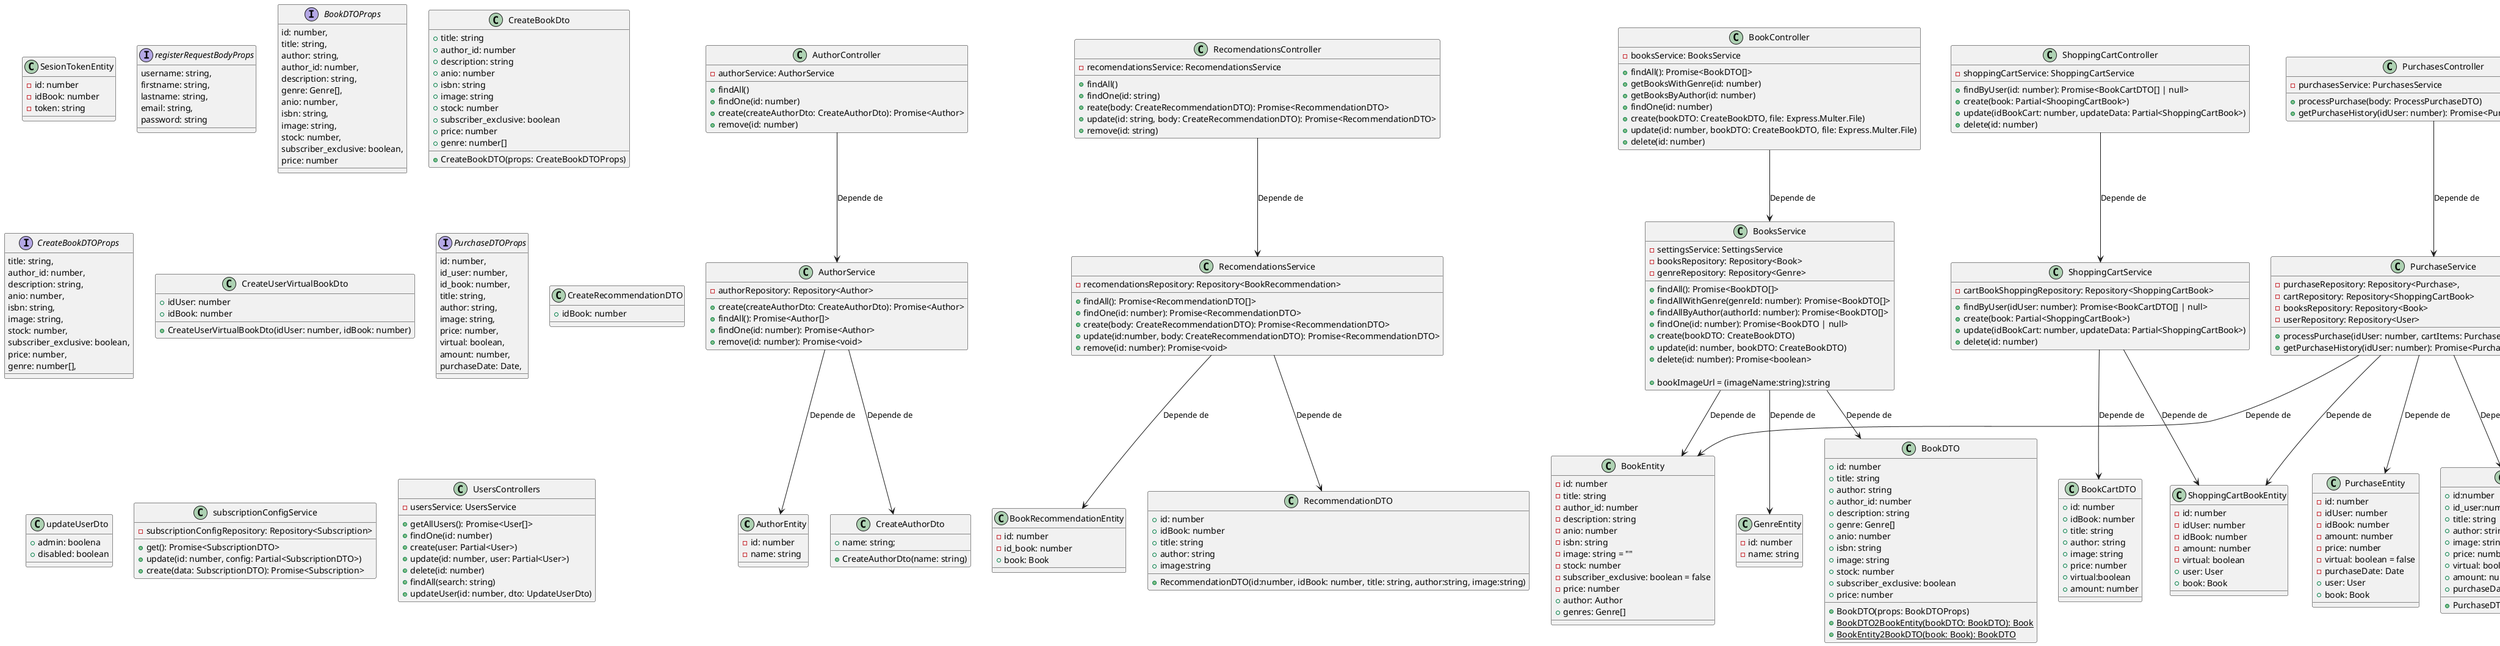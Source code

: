 @startuml Alejandria

'========================
'Entidades
'========================
    class AuthorEntity{
        - id: number
        - name: string
    }

    class BookRecommendationEntity {
        - id: number
        - id_book: number
        + book: Book
    }

    class BookEntity {
        - id: number
        - title: string
        - author_id: number
        - description: string
        - anio: number
        - isbn: string
        - image: string = ""
        - stock: number
        - subscriber_exclusive: boolean = false
        - price: number
        + author: Author
        + genres: Genre[]
    }

    class CarouselEntity  {
        - id: number
        - idBook: number
        - image: string = ""
    }

    class  GenreEntity {
        - id: number
        - name: string
    }

    class PurchaseEntity {
        - id: number
        - idUser: number
        - idBook: number
        - amount: number
        - price: number
        - virtual: boolean = false
        - purchaseDate: Date
        + user: User
        + book: Book
    }

    class ReviewEntity {
        - id: number
        - id_user: number
        - id_book: number
        - rating: number
        - comment: string
        - reviewDate: Date
        + user: User
    }

    class SesionTokenEntity {
        - id: number
        - idBook: number
        - token: string
    }

    class ShoppingCartBookEntity {
        - id: number
        - idUser: number
        - idBook: number
        - amount: number
        - virtual: boolean
        + user: User
        + book: Book
    }

    class UserSubscriptionEntity {
        - id: number
        + user: User
        - startDate: Date
        - endDate: Date
        - ongoing: boolean
        - subscription: Subscription
    }

    class SubscriptionEntity {
        - id: number
        - price: number
        + userSubscriptions: UserSubscription[]
    }

    class UserVirtualBooksEntity {
        - id: number
        - id_user: number
        - id_book: number
        + book: Book
    }

    class UserEntity {
        - id: number
        - firstname: string
        - lastname: string
        - username: string
        - email: string
        - password: string
        - tel: string
        - admin: boolean
        - disabled: boolean
        - registrationDate: Date
        + userSubscriptions: UserSubscription[]
    }

    class VirtualBookContentEntity {
        - id: number
        - id_book:number
        - content: string
    }

'========================
' DTOs
'========================

class LoginRequestBody {
    + email: string
    + password: string

    + LoginRequestBody(email: string, password: string)
}

class RegisterRequestBody {
    + username: string
    + firstname: string
    + lastname: string
    + email: string
    + password: string

    + RegisterRequestBody(props: registerRequestBodyProps)
}

interface registerRequestBodyProps {
    'flecha de uso de registerRequestBody a props
    username: string,
    firstname: string,
    lastname: string,
    email: string,
    password: string
}

class CreateAuthorDto {
    + name: string;

    + CreateAuthorDto(name: string)
}

class BookDTO {
    + id: number
    + title: string
    + author: string
    + author_id: number
    + description: string
    + genre: Genre[]
    + anio: number
    + isbn: string
    + image: string
    + stock: number
    + subscriber_exclusive: boolean
    + price: number

    + BookDTO(props: BookDTOProps)
    + {static} BookDTO2BookEntity(bookDTO: BookDTO): Book
    + {static} BookEntity2BookDTO(book: Book): BookDTO
}

interface BookDTOProps {
    id: number,
    title: string,
    author: string,
    author_id: number,
    description: string,
    genre: Genre[],
    anio: number,
    isbn: string,
    image: string,
    stock: number,
    subscriber_exclusive: boolean,
    price: number
}

class CreateBookDto {
    + title: string
    + author_id: number
    + description: string
    + anio: number
    + isbn: string
    + image: string
    + stock: number
    + subscriber_exclusive: boolean
    + price: number
    + genre: number[]

    + CreateBookDTO(props: CreateBookDTOProps)
}

interface CreateBookDTOProps {
    title: string,
    author_id: number,
    description: string,
    anio: number,
    isbn: string,
    image: string,
    stock: number,
    subscriber_exclusive: boolean,
    price: number,
    genre: number[],
}

class CatalogueBookDTO {
    + id: number
    + id_user: number
    + id_book: number
    + title: string
    + author: string
    + image: string
    + price: number
    + virtual: boolean
    + amount: number
    + purchaseDate: Date
}

class BookContentDTO {
    + idBook: number
    + content:string

    + BookContentDTO(idBook:number, content:string)
}

class LibraryBookDTO {
    + id: number
    + title: string
    + author_id: number
    + description: string
    + isbn: string
    + image: string
    + LibraryBookDTO(id: number, title: string, author_id: number,
     description: string, isbn: string, image: string)
}

class CreateUserVirtualBookDto {
    + idUser: number
    + idBook: number

    + CreateUserVirtualBookDto(idUser: number, idBook: number)
}

class ReviewI {
    + id: number
    + id_user: number
    + id_book: number
    + username: string
    + comment: string

    + ReviewI(id: number, id_user: number, 
    id_book: number, username: string, 
    comment: string, rating: number, reviewDate: string)
}

class PurchaseDTO {
    + id:number
    + id_user:number
    + title: string
    + author: string
    + image: string
    + price: number
    + virtual: boolean
    + amount: number
    + purchaseDate: Date

    + PurchaseDTO(props: PurchaseDTOProps)
}

interface PurchaseDTOProps {
    id: number,
    id_user: number,
    id_book: number,
    title: string,
    author: string,
    image: string,
    price: number,
    virtual: boolean,
    amount: number,
    purchaseDate: Date,
}

class CreateRecommendationDTO {
    + idBook: number
}

class RecommendationDTO {
    + id: number
    + idBook: number
    + title: string
    + author: string
    + image:string

    + RecommendationDTO(id:number, idBook: number, title: string, author:string, image:string)
}

class CarouselDTO {
    + id: number
    + idBook: number
    + image: string
}

class BookCartDTO {
    + id: number
    + idBook: number
    + title: string
    + author: string
    + image: string
    + price: number
    + virtual:boolean
    + amount: number
}

class SubscriptionDTO {
    + id:number
    + price: number
}

class UserSubscriptionDTO {
    + id: number
    + startDate: string
    + endDate: string
    + ongoing: boolean
    + subscription: SubscriptionDTO | null
}

class updateUserDto {
    + admin: boolena
    + disabled: boolean
}

'========================
'Servicies
'========================

class AuthService {
    - usersService: UsersService
    - jwtService: JwtService

    + register(requestBody: RegisterRequestBody)
    + login(requestBody: LoginRequestBody)
    + validateUser(email: string, pass: string)
}

class AuthorService {
    - authorRepository: Repository<Author>

    + create(createAuthorDto: CreateAuthorDto): Promise<Author>
    + findAll(): Promise<Author[]>
    + findOne(id: number): Promise<Author>
    + remove(id: number): Promise<void>
}

class BooksService {
    - settingsService: SettingsService
    - booksRepository: Repository<Book>
    - genreRepository: Repository<Genre>

    + findAll(): Promise<BookDTO[]>
    + findAllWithGenre(genreId: number): Promise<BookDTO[]>
    + findAllByAuthor(authorId: number): Promise<BookDTO[]>
    + findOne(id: number): Promise<BookDTO | null>
    + create(bookDTO: CreateBookDTO)
    + update(id: number, bookDTO: CreateBookDTO)
    + delete(id: number): Promise<boolean>

    + bookImageUrl = (imageName:string):string
}

class CatalogueBooksService {
    - booksService: BooksService

    + findAll(): Promise<CatalogueBookDTO[]>
    + findOne(id: number)
}

class BookContentService {
    -  bookContentRepository: Repository<VirtualBookContent>

    + get(id:number):Promise<BookContentDTO|null>
    + create(bookContent: Partial<BookContentDTO>): Promise<BookContentDTO>
    + update(id:number, bookContent: BookContentDTO)
    + delete(id: number)
}

class LibraryBooksService {
    - userVirtualBooks: Repository<UserVirtualBooks>

    + findAllByUser(idUser: number): Promise<LibraryBookDTO[]>
    + create(userVirtualBook: { idUser: number, idBook: number }): Promise<UserVirtualBooks>
}

class BookReviewsService {
    - reviewRepository: Repository<Review>

    + create(reviewData: Partial<ReviewI>): Promise<ReviewI>
    + findAll(): Promise<Review[]>
    + findOne(id: number): Promise<Review>
    + findReviewsByBookId(bookId: number): Promise<ReviewI[]>
    + update(id: number, reviewData: ReviewI)
    + remove(id: number): Promise<void>
}

class GenresService {
    - genreRepository: Repository<Genre>

    + findAll(): Promise<Genre[]>
    + create(genre: Partial<Genre>): Promise<Genre>
}

class PurchaseService {
    - purchaseRepository: Repository<Purchase>,
    - cartRepository: Repository<ShoppingCartBook>
    - booksRepository: Repository<Book>
    - userRepository: Repository<User>

    + processPurchase(idUser: number, cartItems: PurchaseItem[]): Promise<void>
    + getPurchaseHistory(idUser: number): Promise<PurchaseDTO[] | null>
}

class RecomendationsService {
    - recomendationsRepository: Repository<BookRecommendation>

    + findAll(): Promise<RecommendationDTO[]>
    + findOne(id: number): Promise<RecommendationDTO>
    + create(body: CreateRecommendationDTO): Promise<RecommendationDTO>
    + update(id:number, body: CreateRecommendationDTO): Promise<RecommendationDTO>
    + remove(id: number): Promise<void>
}

class CarouselService {
    - settingsService: SettingsService
    - carouselRepository: Repository<Carousel>

    + findAll(): Promise<CarouselDTO[]>
    + create(body: CarouselDTO): Promise<CarouselDTO>
    + update(id: number, updateData: Partial<CarouselDTO>)
    + remove(id: number): Promise<void>
    + bookImageUrl = (imageName: string): string
}

class ShoppingCartService {
    - cartBookShoppingRepository: Repository<ShoppingCartBook>

    + findByUser(idUser: number): Promise<BookCartDTO[] | null>
    + create(book: Partial<ShoppingCartBook>)
    + update(idBookCart: number, updateData: Partial<ShoppingCartBook>)
    + delete(id: number)
}

class subscriptionConfigService {
    - subscriptionConfigRepository: Repository<Subscription>

    + get(): Promise<SubscriptionDTO>
    + update(id: number, config: Partial<SubscriptionDTO>)
    + create(data: SubscriptionDTO): Promise<Subscription>
}

class UserSubscriptionService {
    - userSubscriptionRepository: Repository<UserSubscription>
    - userRepository: Repository<User>
    - subscriptionRepository: Repository<Subscription>

    + createSubscription(userId: number, startDate: Date, endDate: Date): Promise<UserSubscription>
    + getUserSubscription(userId: number): Promise<UserSubscriptionDTO>
    + getUserSubscriptions(): Promise<UserSubscriptionDTO[]>
    + cancelSubscription(id: number): Promise<void>
}

class UsersService {
    - usersRepository: Repository<User>

    + findAll(search = ''): Promise<User[]>
    + findOne(id: number)
    + create(user: Partial<User>)
    + findByEmail(email: string): Promise<User | null>
    + findByUser(username: string): Promise<User | null>
    + update(id: number, updateData: Partial<User>)
    + delete(id: number)
}

'========================
'Controllers
'========================

class AuthController {
    - authService: AuthService

    + login(LoginRequestBody: LoginRequestBody)
    + registerUser(requestBody: RegisterRequestBody)
}

class AuthorController {
    - authorService: AuthorService

    + findAll()
    + findOne(id: number)
    + create(createAuthorDto: CreateAuthorDto): Promise<Author>
    + remove(id: number)
}

class BookController {
    - booksService: BooksService

    + findAll(): Promise<BookDTO[]>
    + getBooksWithGenre(id: number)
    + getBooksByAuthor(id: number)
    + findOne(id: number)
    + create(bookDTO: CreateBookDTO, file: Express.Multer.File)
    + update(id: number, bookDTO: CreateBookDTO, file: Express.Multer.File)
    + delete(id: number)
}

class CatalogueBooksController {
    - booksService: CatalogueBooksService

    + findAll(): Promise<CatalogueBookDTO[]>
    + findOne(id: number): Promise<CatalogueBookDTO | null>
}

class BookContentController {
    - bookContentService: BookContentService

    + get(id: number):Promise<BookContentDTO|null>
    + post(bookContent: BookContentDTO):Promise<BookContentDTO>
    + update(id: number, bookContent: BookContentDTO)
    + delete(id: number)
}

class LibraryBooksController {
    - libraryBooksService: LibraryBooksService

    + findAllByUser(idUser: number): Promise<LibraryBookDTO[]>
    + create(createUserVirtualBookDto: CreateUserVirtualBookDto): Promise<UserVirtualBooks>
}

class BookReviewsController {
    - reviewService: BookReviewsService

    + findAll()
    + findOne(id: number) 
    + findReviewsByBookId(bookId: number)
    + create(reviewData: ReviewI)
    + update(id:number, reviewData: ReviewI)
    + remove(id: number)
}

class GenresController {
    - genresService: GenresService

    + findAll(): Promise<Genre[]>
    + create(newGenre: Partial<Genre>): Promise<Genre>
}

class PurchasesController {
    -  purchasesService: PurchasesService

    + processPurchase(body: ProcessPurchaseDTO)
    + getPurchaseHistory(idUser: number): Promise<PurchaseDTO[] | null>
}

class RecomendationsController {
    - recomendationsService: RecomendationsService

    + findAll()
    + findOne(id: string)
    + reate(body: CreateRecommendationDTO): Promise<RecommendationDTO>
    + update(id: string, body: CreateRecommendationDTO): Promise<RecommendationDTO>
    + remove(id: string)
}

class CarouselController {
    - carouselService: CarouselService

    + findAll()
    + create(body: CarouselDTO, file: Express.Multer.File): Promise<CarouselDTO>
    + update(id: number, updateData: Partial<CarouselDTO>
    + remove(id: string)
}

class ShoppingCartController {
    - shoppingCartService: ShoppingCartService

    + findByUser(id: number): Promise<BookCartDTO[] | null>
    + create(book: Partial<ShoopingCartBook>)
    + update(idBookCart: number, updateData: Partial<ShoppingCartBook>)
    + delete(id: number)
}

class SubscriptionController {
    - subscriptionService: SubscriptionService

    + getUserSubscriptions(): Promise<SubscriptionDTO>
    + update(updateData: Partial<SubscriptionDTO>)
    + create(data: SubscriptionDTO)
}

class UserSubscriptionController {
    - userSubscriptionService: UserSubscriptionService

    + createSubscription(userId: number, startDate: Date, endDate: Date,): Promise<UserSubscription>
    + getUserSubscription(userId: number): Promise<UserSubscriptionDTO>
    + getUserSubscriptions() : Promise<UserSubscriptionDTO[]>
    + cancelSubscription(id: number): Promise<void>
}

Class UsersControllers {
    - usersService: UsersService

    + getAllUsers(): Promise<User[]>
    + findOne(id: number)
    + create(user: Partial<User>)
    + update(id: number, user: Partial<User>)
    + delete(id: number)
    + findAll(search: string)
    + updateUser(id: number, dto: UpdateUserDto)
}

' relaciones 


AuthController --> AuthService : Depende de
AuthorController --> AuthorService : Depende de
BookController --> BooksService : Depende de
CatalogueBooksController --> CatalogueBooksService : Depende de
BookContentController --> BookContentService : Depende de
LibraryBooksController --> LibraryBooksService : Depende de
BookReviewsController --> BookReviewsService : Depende de
GenresController --> GenresService : Depende de
PurchasesController --> PurchaseService : Depende de
RecomendationsController --> RecomendationsService : Depende de
CarouselController --> CarouselService : Depende de
ShoppingCartController --> ShoppingCartService : Depende de
SubscriptionController --> SubscriptionService : Depende de
UserSubscriptionController --> UserSubscriptionService : Depende de

AuthorService --> AuthorEntity : Depende de
BooksService --> BookEntity : Depende de
BooksService --> GenreEntity : Depende de
BookContentService --> VirtualBookContentEntity : Depende de
LibraryBooksService --> UserVirtualBooksEntity : Depende de
BookReviewsService -- ReviewEntity : Depende de
'GenresService --> 
PurchaseService --> PurchaseEntity : Depende de 
PurchaseService --> ShoppingCartBookEntity : Depende de
PurchaseService --> BookEntity : Depende de
PurchaseService --> UserEntity : Depende de
RecomendationsService --> BookRecommendationEntity : Depende de
CarouselService --> CarouselEntity : Depende de
ShoppingCartService --> ShoppingCartBookEntity : Depende de
SubscriptionService --> SubscriptionEntity : Depende de
UserSubscriptionService --> UserSubscriptionEntity : Depende de
UserSubscriptionService --> UserEntity : Depende de
UserSubscriptionService --> SubscriptionEntity : Depende de
UsersService -- UserEntity : Depende de

AuthService --> LoginRequestBody : Depende de
AuthService --> RegisterRequestBody : Depende de
AuthorService --> CreateAuthorDto : Depende de
BooksService --> BookDTO : Depende de
CatalogueBooksService --> CatalogueBookDTO : Depende de
BookContentService --> BookContentDTO : Depende de
LibraryBooksService --> LibraryBookDTO : Depende de
BookReviewsService --> ReviewI : Depende de
'GenresService --> 
PurchaseService --> PurchaseDTO : Depende de
RecomendationsService --> RecommendationDTO : Depende de
CarouselService --> CarouselDTO : Depende de
ShoppingCartService --> BookCartDTO : Depende de
SubscriptionService --> SubscriptionDTO : Depende de
UserSubscriptionService --> UserSubscriptionDTO : Depende de
UsersService --> UpdateUserDto : Depende de


@enduml


/'
Book "1" *-- "n" Author : author ===> @ManyToOne (Libro → Autor)
Book "*" -- "*" Genre : genre ===> @Many-to-Many (Libro → Género)
User "1" *-- "1" Profile : profile ===> One-to-One (Usuario → Perfil)

Author "1" *-- "n" Book : books ===> One-to-Many (Autor → Libros)
'/

